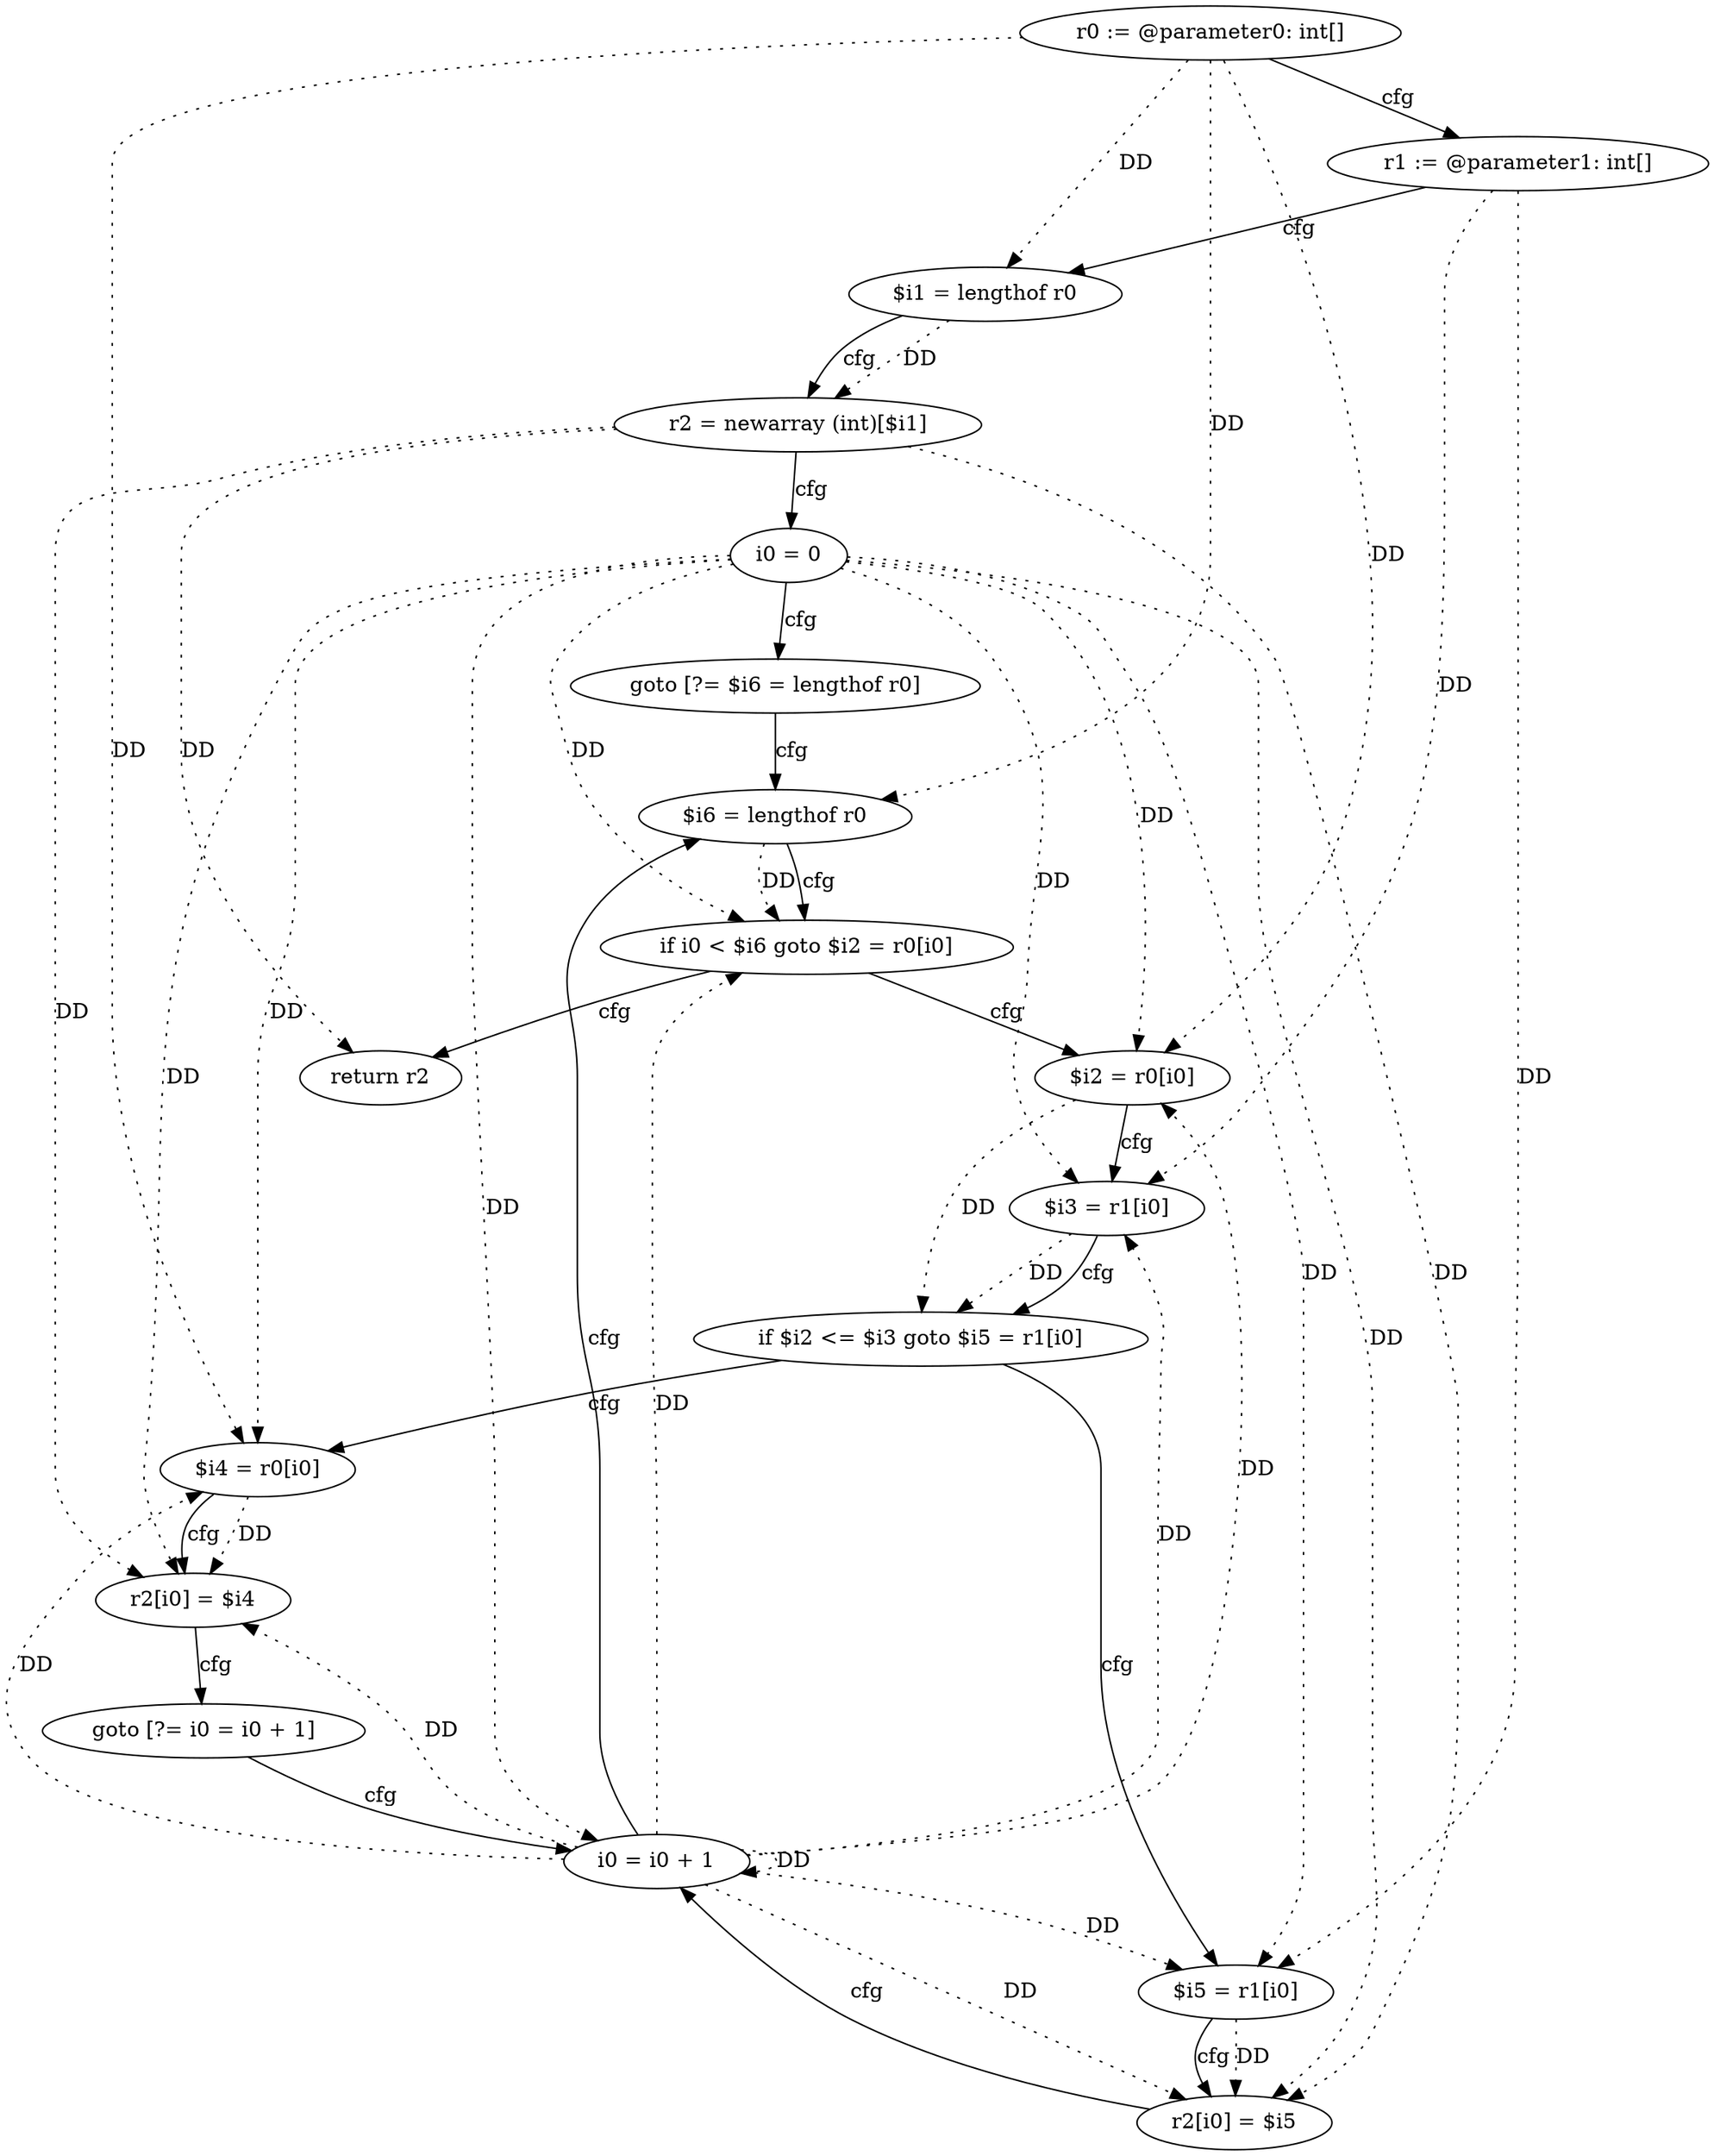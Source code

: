 digraph "elementwise_max" {
    "0" [label="r0 := @parameter0: int[]",];
    "1" [label="r1 := @parameter1: int[]",];
    "2" [label="$i1 = lengthof r0",];
    "3" [label="r2 = newarray (int)[$i1]",];
    "4" [label="i0 = 0",];
    "5" [label="goto [?= $i6 = lengthof r0]",];
    "6" [label="$i2 = r0[i0]",];
    "7" [label="$i3 = r1[i0]",];
    "8" [label="if $i2 <= $i3 goto $i5 = r1[i0]",];
    "9" [label="$i4 = r0[i0]",];
    "10" [label="r2[i0] = $i4",];
    "11" [label="goto [?= i0 = i0 + 1]",];
    "12" [label="$i5 = r1[i0]",];
    "13" [label="r2[i0] = $i5",];
    "14" [label="i0 = i0 + 1",];
    "15" [label="$i6 = lengthof r0",];
    "16" [label="if i0 < $i6 goto $i2 = r0[i0]",];
    "17" [label="return r2",];
    "0"->"2" [label="DD",style=dotted,];
    "0"->"6" [label="DD",style=dotted,];
    "0"->"9" [label="DD",style=dotted,];
    "0"->"15" [label="DD",style=dotted,];
    "1"->"7" [label="DD",style=dotted,];
    "1"->"12" [label="DD",style=dotted,];
    "2"->"3" [label="DD",style=dotted,];
    "3"->"10" [label="DD",style=dotted,];
    "3"->"13" [label="DD",style=dotted,];
    "3"->"17" [label="DD",style=dotted,];
    "4"->"6" [label="DD",style=dotted,];
    "4"->"7" [label="DD",style=dotted,];
    "4"->"9" [label="DD",style=dotted,];
    "4"->"10" [label="DD",style=dotted,];
    "4"->"12" [label="DD",style=dotted,];
    "4"->"13" [label="DD",style=dotted,];
    "4"->"14" [label="DD",style=dotted,];
    "4"->"16" [label="DD",style=dotted,];
    "6"->"8" [label="DD",style=dotted,];
    "7"->"8" [label="DD",style=dotted,];
    "9"->"10" [label="DD",style=dotted,];
    "12"->"13" [label="DD",style=dotted,];
    "14"->"6" [label="DD",style=dotted,];
    "14"->"7" [label="DD",style=dotted,];
    "14"->"9" [label="DD",style=dotted,];
    "14"->"10" [label="DD",style=dotted,];
    "14"->"12" [label="DD",style=dotted,];
    "14"->"13" [label="DD",style=dotted,];
    "14"->"14" [label="DD",style=dotted,];
    "14"->"16" [label="DD",style=dotted,];
    "15"->"16" [label="DD",style=dotted,];
    "0"->"1" [label="cfg",];
    "1"->"2" [label="cfg",];
    "2"->"3" [label="cfg",];
    "3"->"4" [label="cfg",];
    "4"->"5" [label="cfg",];
    "5"->"15" [label="cfg",];
    "6"->"7" [label="cfg",];
    "7"->"8" [label="cfg",];
    "8"->"9" [label="cfg",];
    "8"->"12" [label="cfg",];
    "9"->"10" [label="cfg",];
    "10"->"11" [label="cfg",];
    "11"->"14" [label="cfg",];
    "12"->"13" [label="cfg",];
    "13"->"14" [label="cfg",];
    "14"->"15" [label="cfg",];
    "15"->"16" [label="cfg",];
    "16"->"17" [label="cfg",];
    "16"->"6" [label="cfg",];
}
